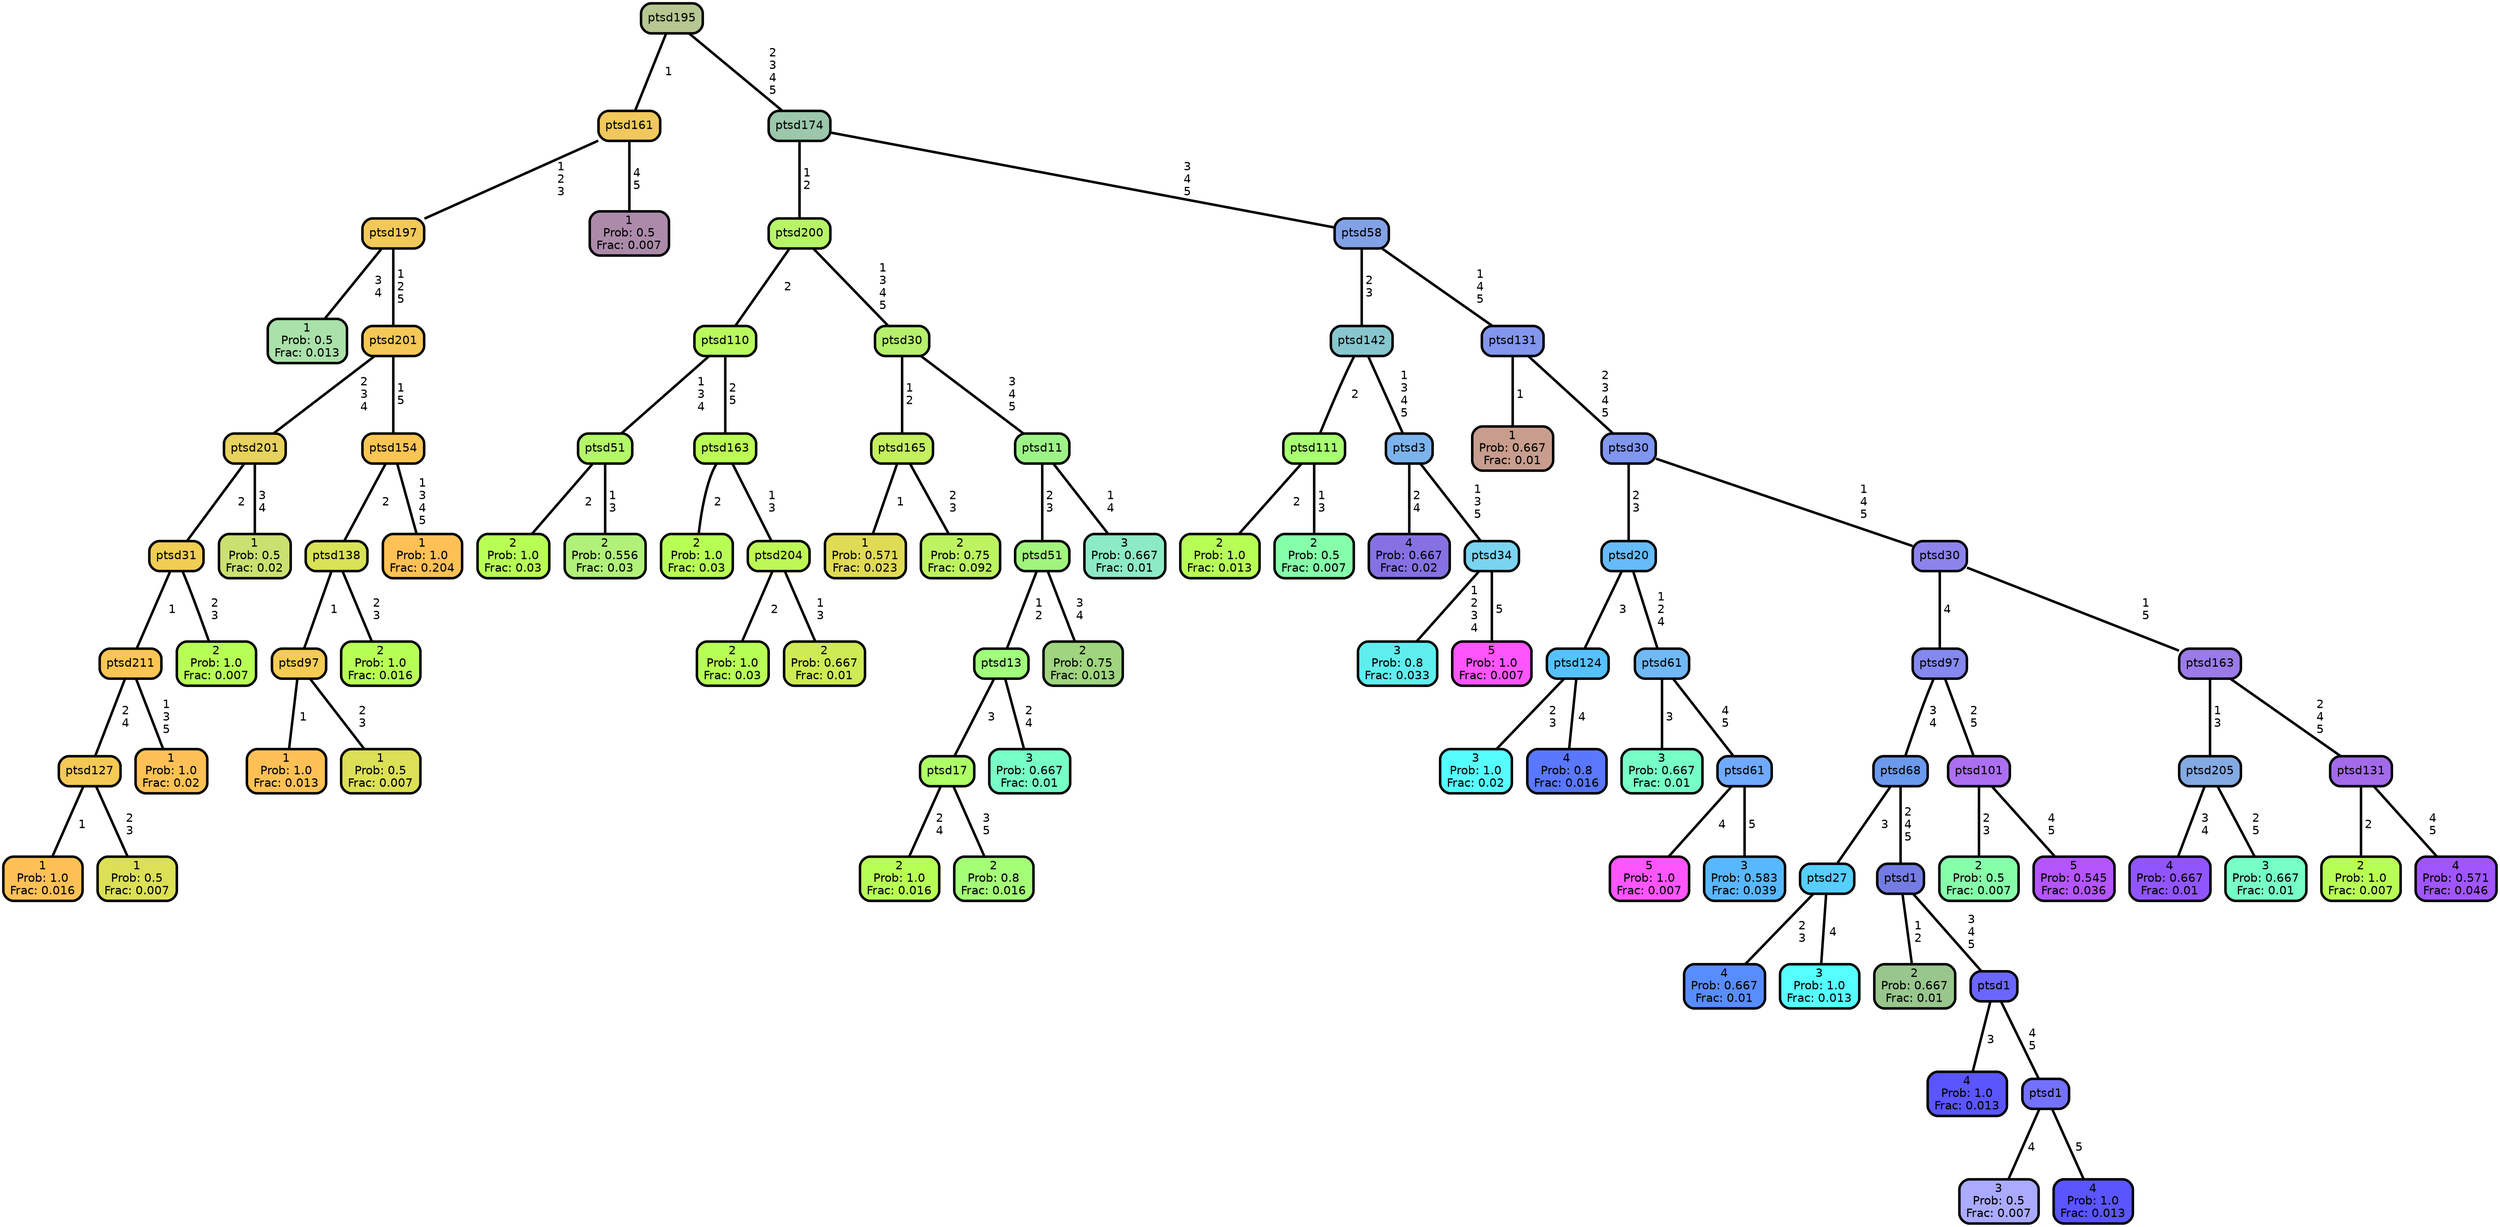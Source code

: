graph Tree {
node [shape=box, style="filled, rounded",color="black",penwidth="3",fontcolor="black",                 fontname=helvetica] ;
graph [ranksep="0 equally", splines=straight,                 bgcolor=transparent, dpi=60] ;
edge [fontname=helvetica, color=black] ;
0 [label="1
Prob: 0.5
Frac: 0.013", fillcolor="#aae0aa"] ;
1 [label="ptsd197",href=".//ptsd197.svg", fillcolor="#f1c95a"] ;
2 [label="1
Prob: 1.0
Frac: 0.016", fillcolor="#ffc155"] ;
3 [label="ptsd127",href=".//ptsd127.svg", fillcolor="#f4c955"] ;
4 [label="1
Prob: 0.5
Frac: 0.007", fillcolor="#dbe055"] ;
5 [label="ptsd211",href=".//ptsd211.svg", fillcolor="#f9c555"] ;
6 [label="1
Prob: 1.0
Frac: 0.02", fillcolor="#ffc155"] ;
7 [label="ptsd31",href=".//ptsd31.svg", fillcolor="#f0cd55"] ;
8 [label="2
Prob: 1.0
Frac: 0.007", fillcolor="#b8ff55"] ;
9 [label="ptsd201",href=".//ptsd201.svg", fillcolor="#e6d25d"] ;
10 [label="1
Prob: 0.5
Frac: 0.02", fillcolor="#cbe071"] ;
11 [label="ptsd201",href=".//ptsd201.svg", fillcolor="#f4c856"] ;
12 [label="1
Prob: 1.0
Frac: 0.013", fillcolor="#ffc155"] ;
13 [label="ptsd97",href=".//ptsd97.svg", fillcolor="#f3cb55"] ;
14 [label="1
Prob: 0.5
Frac: 0.007", fillcolor="#dbe055"] ;
15 [label="ptsd138",href=".//ptsd138.svg", fillcolor="#d8e255"] ;
16 [label="2
Prob: 1.0
Frac: 0.016", fillcolor="#b8ff55"] ;
17 [label="ptsd154",href=".//ptsd154.svg", fillcolor="#f9c655"] ;
18 [label="1
Prob: 1.0
Frac: 0.204", fillcolor="#ffc155"] ;
19 [label="ptsd161",href=".//ptsd161.svg", fillcolor="#f0c85b"] ;
20 [label="1
Prob: 0.5
Frac: 0.007", fillcolor="#ac8baa"] ;
21 [label="ptsd195",href=".//ptsd195.svg", fillcolor="#b7c791"] ;
22 [label="2
Prob: 1.0
Frac: 0.03", fillcolor="#b8ff55"] ;
23 [label="ptsd51",href=".//ptsd51.svg", fillcolor="#b4f867"] ;
24 [label="2
Prob: 0.556
Frac: 0.03", fillcolor="#b1f17a"] ;
25 [label="ptsd110",href=".//ptsd110.svg", fillcolor="#b8fa5d"] ;
26 [label="2
Prob: 1.0
Frac: 0.03", fillcolor="#b8ff55"] ;
27 [label="ptsd163",href=".//ptsd163.svg", fillcolor="#bbfc55"] ;
28 [label="2
Prob: 1.0
Frac: 0.03", fillcolor="#b8ff55"] ;
29 [label="ptsd204",href=".//ptsd204.svg", fillcolor="#bdf955"] ;
30 [label="2
Prob: 0.667
Frac: 0.01", fillcolor="#cfea55"] ;
31 [label="ptsd200",href=".//ptsd200.svg", fillcolor="#b7f467"] ;
32 [label="1
Prob: 0.571
Frac: 0.023", fillcolor="#e0db55"] ;
33 [label="ptsd165",href=".//ptsd165.svg", fillcolor="#c4ef5e"] ;
34 [label="2
Prob: 0.75
Frac: 0.092", fillcolor="#bdf361"] ;
35 [label="ptsd30",href=".//ptsd30.svg", fillcolor="#b6f06d"] ;
36 [label="2
Prob: 1.0
Frac: 0.016", fillcolor="#b8ff55"] ;
37 [label="ptsd17",href=".//ptsd17.svg", fillcolor="#aeff66"] ;
38 [label="2
Prob: 0.8
Frac: 0.016", fillcolor="#a4ff77"] ;
39 [label="ptsd13",href=".//ptsd13.svg", fillcolor="#a1ff7c"] ;
40 [label="3
Prob: 0.667
Frac: 0.01", fillcolor="#76ffc6"] ;
41 [label="ptsd51",href=".//ptsd51.svg", fillcolor="#a1f57d"] ;
42 [label="2
Prob: 0.75
Frac: 0.013", fillcolor="#a0d47f"] ;
43 [label="ptsd11",href=".//ptsd11.svg", fillcolor="#9ef388"] ;
44 [label="3
Prob: 0.667
Frac: 0.01", fillcolor="#8deac6"] ;
45 [label="ptsd174",href=".//ptsd174.svg", fillcolor="#9bc7ab"] ;
46 [label="2
Prob: 1.0
Frac: 0.013", fillcolor="#b8ff55"] ;
47 [label="ptsd111",href=".//ptsd111.svg", fillcolor="#a7ff71"] ;
48 [label="2
Prob: 0.5
Frac: 0.007", fillcolor="#86ffaa"] ;
49 [label="ptsd142",href=".//ptsd142.svg", fillcolor="#88c6cd"] ;
50 [label="4
Prob: 0.667
Frac: 0.02", fillcolor="#8571e2"] ;
51 [label="ptsd3",href=".//ptsd3.svg", fillcolor="#7db3ec"] ;
52 [label="3
Prob: 0.8
Frac: 0.033", fillcolor="#5feeee"] ;
53 [label="ptsd34",href=".//ptsd34.svg", fillcolor="#7ad4f0"] ;
54 [label="5
Prob: 1.0
Frac: 0.007", fillcolor="#ff55ff"] ;
55 [label="ptsd58",href=".//ptsd58.svg", fillcolor="#83a1e6"] ;
56 [label="1
Prob: 0.667
Frac: 0.01", fillcolor="#c89d8d"] ;
57 [label="ptsd131",href=".//ptsd131.svg", fillcolor="#8296ed"] ;
58 [label="3
Prob: 1.0
Frac: 0.02", fillcolor="#55ffff"] ;
59 [label="ptsd124",href=".//ptsd124.svg", fillcolor="#56c1ff"] ;
60 [label="4
Prob: 0.8
Frac: 0.016", fillcolor="#5977ff"] ;
61 [label="ptsd20",href=".//ptsd20.svg", fillcolor="#66bcf8"] ;
62 [label="3
Prob: 0.667
Frac: 0.01", fillcolor="#76ffc6"] ;
63 [label="ptsd61",href=".//ptsd61.svg", fillcolor="#70b9f5"] ;
64 [label="5
Prob: 1.0
Frac: 0.007", fillcolor="#ff55ff"] ;
65 [label="ptsd61",href=".//ptsd61.svg", fillcolor="#6faaff"] ;
66 [label="3
Prob: 0.583
Frac: 0.039", fillcolor="#57b8ff"] ;
67 [label="ptsd30",href=".//ptsd30.svg", fillcolor="#8096f0"] ;
68 [label="4
Prob: 0.667
Frac: 0.01", fillcolor="#588dff"] ;
69 [label="ptsd27",href=".//ptsd27.svg", fillcolor="#56ceff"] ;
70 [label="3
Prob: 1.0
Frac: 0.013", fillcolor="#55ffff"] ;
71 [label="ptsd68",href=".//ptsd68.svg", fillcolor="#6a99ee"] ;
72 [label="2
Prob: 0.667
Frac: 0.01", fillcolor="#98c68d"] ;
73 [label="ptsd1",href=".//ptsd1.svg", fillcolor="#747ce4"] ;
74 [label="4
Prob: 1.0
Frac: 0.013", fillcolor="#5a55ff"] ;
75 [label="ptsd1",href=".//ptsd1.svg", fillcolor="#6a66ff"] ;
76 [label="3
Prob: 0.5
Frac: 0.007", fillcolor="#aaaaff"] ;
77 [label="ptsd1",href=".//ptsd1.svg", fillcolor="#7471ff"] ;
78 [label="4
Prob: 1.0
Frac: 0.013", fillcolor="#5a55ff"] ;
79 [label="ptsd97",href=".//ptsd97.svg", fillcolor="#8488ef"] ;
80 [label="2
Prob: 0.5
Frac: 0.007", fillcolor="#86ffaa"] ;
81 [label="ptsd101",href=".//ptsd101.svg", fillcolor="#ad6ff1"] ;
82 [label="5
Prob: 0.545
Frac: 0.036", fillcolor="#b455ff"] ;
83 [label="ptsd30",href=".//ptsd30.svg", fillcolor="#8d83ec"] ;
84 [label="4
Prob: 0.667
Frac: 0.01", fillcolor="#9155ff"] ;
85 [label="ptsd205",href=".//ptsd205.svg", fillcolor="#83aae2"] ;
86 [label="3
Prob: 0.667
Frac: 0.01", fillcolor="#76ffc6"] ;
87 [label="ptsd163",href=".//ptsd163.svg", fillcolor="#9a7be7"] ;
88 [label="2
Prob: 1.0
Frac: 0.007", fillcolor="#b8ff55"] ;
89 [label="ptsd131",href=".//ptsd131.svg", fillcolor="#a36ae9"] ;
90 [label="4
Prob: 0.571
Frac: 0.046", fillcolor="#a055ff"] ;
1 -- 0 [label=" 3\n 4",penwidth=3] ;
1 -- 11 [label=" 1\n 2\n 5",penwidth=3] ;
3 -- 2 [label=" 1",penwidth=3] ;
3 -- 4 [label=" 2\n 3",penwidth=3] ;
5 -- 3 [label=" 2\n 4",penwidth=3] ;
5 -- 6 [label=" 1\n 3\n 5",penwidth=3] ;
7 -- 5 [label=" 1",penwidth=3] ;
7 -- 8 [label=" 2\n 3",penwidth=3] ;
9 -- 7 [label=" 2",penwidth=3] ;
9 -- 10 [label=" 3\n 4",penwidth=3] ;
11 -- 9 [label=" 2\n 3\n 4",penwidth=3] ;
11 -- 17 [label=" 1\n 5",penwidth=3] ;
13 -- 12 [label=" 1",penwidth=3] ;
13 -- 14 [label=" 2\n 3",penwidth=3] ;
15 -- 13 [label=" 1",penwidth=3] ;
15 -- 16 [label=" 2\n 3",penwidth=3] ;
17 -- 15 [label=" 2",penwidth=3] ;
17 -- 18 [label=" 1\n 3\n 4\n 5",penwidth=3] ;
19 -- 1 [label=" 1\n 2\n 3",penwidth=3] ;
19 -- 20 [label=" 4\n 5",penwidth=3] ;
21 -- 19 [label=" 1",penwidth=3] ;
21 -- 45 [label=" 2\n 3\n 4\n 5",penwidth=3] ;
23 -- 22 [label=" 2",penwidth=3] ;
23 -- 24 [label=" 1\n 3",penwidth=3] ;
25 -- 23 [label=" 1\n 3\n 4",penwidth=3] ;
25 -- 27 [label=" 2\n 5",penwidth=3] ;
27 -- 26 [label=" 2",penwidth=3] ;
27 -- 29 [label=" 1\n 3",penwidth=3] ;
29 -- 28 [label=" 2",penwidth=3] ;
29 -- 30 [label=" 1\n 3",penwidth=3] ;
31 -- 25 [label=" 2",penwidth=3] ;
31 -- 35 [label=" 1\n 3\n 4\n 5",penwidth=3] ;
33 -- 32 [label=" 1",penwidth=3] ;
33 -- 34 [label=" 2\n 3",penwidth=3] ;
35 -- 33 [label=" 1\n 2",penwidth=3] ;
35 -- 43 [label=" 3\n 4\n 5",penwidth=3] ;
37 -- 36 [label=" 2\n 4",penwidth=3] ;
37 -- 38 [label=" 3\n 5",penwidth=3] ;
39 -- 37 [label=" 3",penwidth=3] ;
39 -- 40 [label=" 2\n 4",penwidth=3] ;
41 -- 39 [label=" 1\n 2",penwidth=3] ;
41 -- 42 [label=" 3\n 4",penwidth=3] ;
43 -- 41 [label=" 2\n 3",penwidth=3] ;
43 -- 44 [label=" 1\n 4",penwidth=3] ;
45 -- 31 [label=" 1\n 2",penwidth=3] ;
45 -- 55 [label=" 3\n 4\n 5",penwidth=3] ;
47 -- 46 [label=" 2",penwidth=3] ;
47 -- 48 [label=" 1\n 3",penwidth=3] ;
49 -- 47 [label=" 2",penwidth=3] ;
49 -- 51 [label=" 1\n 3\n 4\n 5",penwidth=3] ;
51 -- 50 [label=" 2\n 4",penwidth=3] ;
51 -- 53 [label=" 1\n 3\n 5",penwidth=3] ;
53 -- 52 [label=" 1\n 2\n 3\n 4",penwidth=3] ;
53 -- 54 [label=" 5",penwidth=3] ;
55 -- 49 [label=" 2\n 3",penwidth=3] ;
55 -- 57 [label=" 1\n 4\n 5",penwidth=3] ;
57 -- 56 [label=" 1",penwidth=3] ;
57 -- 67 [label=" 2\n 3\n 4\n 5",penwidth=3] ;
59 -- 58 [label=" 2\n 3",penwidth=3] ;
59 -- 60 [label=" 4",penwidth=3] ;
61 -- 59 [label=" 3",penwidth=3] ;
61 -- 63 [label=" 1\n 2\n 4",penwidth=3] ;
63 -- 62 [label=" 3",penwidth=3] ;
63 -- 65 [label=" 4\n 5",penwidth=3] ;
65 -- 64 [label=" 4",penwidth=3] ;
65 -- 66 [label=" 5",penwidth=3] ;
67 -- 61 [label=" 2\n 3",penwidth=3] ;
67 -- 83 [label=" 1\n 4\n 5",penwidth=3] ;
69 -- 68 [label=" 2\n 3",penwidth=3] ;
69 -- 70 [label=" 4",penwidth=3] ;
71 -- 69 [label=" 3",penwidth=3] ;
71 -- 73 [label=" 2\n 4\n 5",penwidth=3] ;
73 -- 72 [label=" 1\n 2",penwidth=3] ;
73 -- 75 [label=" 3\n 4\n 5",penwidth=3] ;
75 -- 74 [label=" 3",penwidth=3] ;
75 -- 77 [label=" 4\n 5",penwidth=3] ;
77 -- 76 [label=" 4",penwidth=3] ;
77 -- 78 [label=" 5",penwidth=3] ;
79 -- 71 [label=" 3\n 4",penwidth=3] ;
79 -- 81 [label=" 2\n 5",penwidth=3] ;
81 -- 80 [label=" 2\n 3",penwidth=3] ;
81 -- 82 [label=" 4\n 5",penwidth=3] ;
83 -- 79 [label=" 4",penwidth=3] ;
83 -- 87 [label=" 1\n 5",penwidth=3] ;
85 -- 84 [label=" 3\n 4",penwidth=3] ;
85 -- 86 [label=" 2\n 5",penwidth=3] ;
87 -- 85 [label=" 1\n 3",penwidth=3] ;
87 -- 89 [label=" 2\n 4\n 5",penwidth=3] ;
89 -- 88 [label=" 2",penwidth=3] ;
89 -- 90 [label=" 4\n 5",penwidth=3] ;
{rank = same;}}